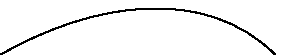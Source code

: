 beginfig(0)

z1=origin;
z2=(3.5cm, 0);

draw z1{dir 30}..{dir -45}z2 withpen boldpen;

label.bot("$z_1$", z1);
label.bot("$z_2$", z2);

endfig
